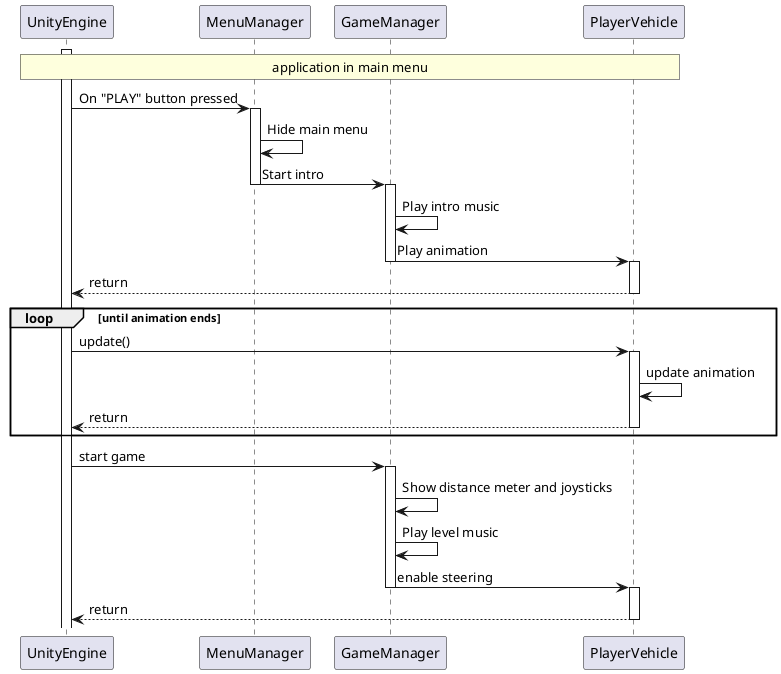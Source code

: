 @startuml
'https://plantuml.com/sequence-diagram

participant UnityEngine
rnote across: application in main menu

activate UnityEngine

UnityEngine -> MenuManager ++: On "PLAY" button pressed
MenuManager -> MenuManager : Hide main menu
MenuManager -> GameManager --++ : Start intro
GameManager->GameManager  : Play intro music
GameManager-> PlayerVehicle --++: Play animation

PlayerVehicle --> UnityEngine --: return

loop until animation ends
    UnityEngine -> PlayerVehicle ++:update()
    PlayerVehicle -> PlayerVehicle: update animation
    UnityEngine <-- PlayerVehicle --:return
end

UnityEngine -> GameManager ++: start game


GameManager -> GameManager: Show distance meter and joysticks
GameManager -> GameManager: Play level music
GameManager -> PlayerVehicle --++: enable steering
UnityEngine <-- PlayerVehicle --: return



@enduml

